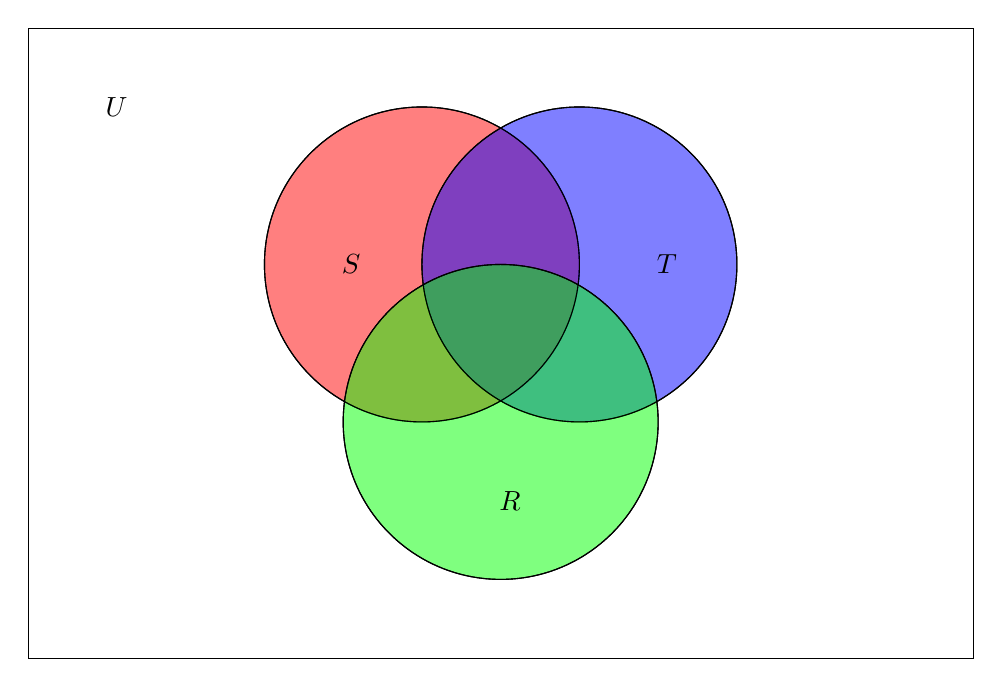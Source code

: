 \begin{tikzpicture}
    \draw[black] (0,0) rectangle (12,8);
    \draw[fill=red,fill opacity=0.5] (5,5) circle (2);
    \draw[fill=blue,fill opacity=0.5] (7,5) circle (2);
    \draw[fill=green,fill opacity=0.5] (6,3) circle (2);
    \draw[black,fill opacity=1.0] (5,5) circle (2);
    \draw[black,fill opacity=1.0] (7,5) circle (2);
    \draw[black,fill opacity=1.0] (6,3) circle (2);
    \node[text width=1] at (1,7) {$U$};
    \node[text width=1] at (4,5) {$S$};
    \node[text width=1] at (8,5) {$T$};
    \node[text width=1] at (6,2) {$R$};
\end{tikzpicture}